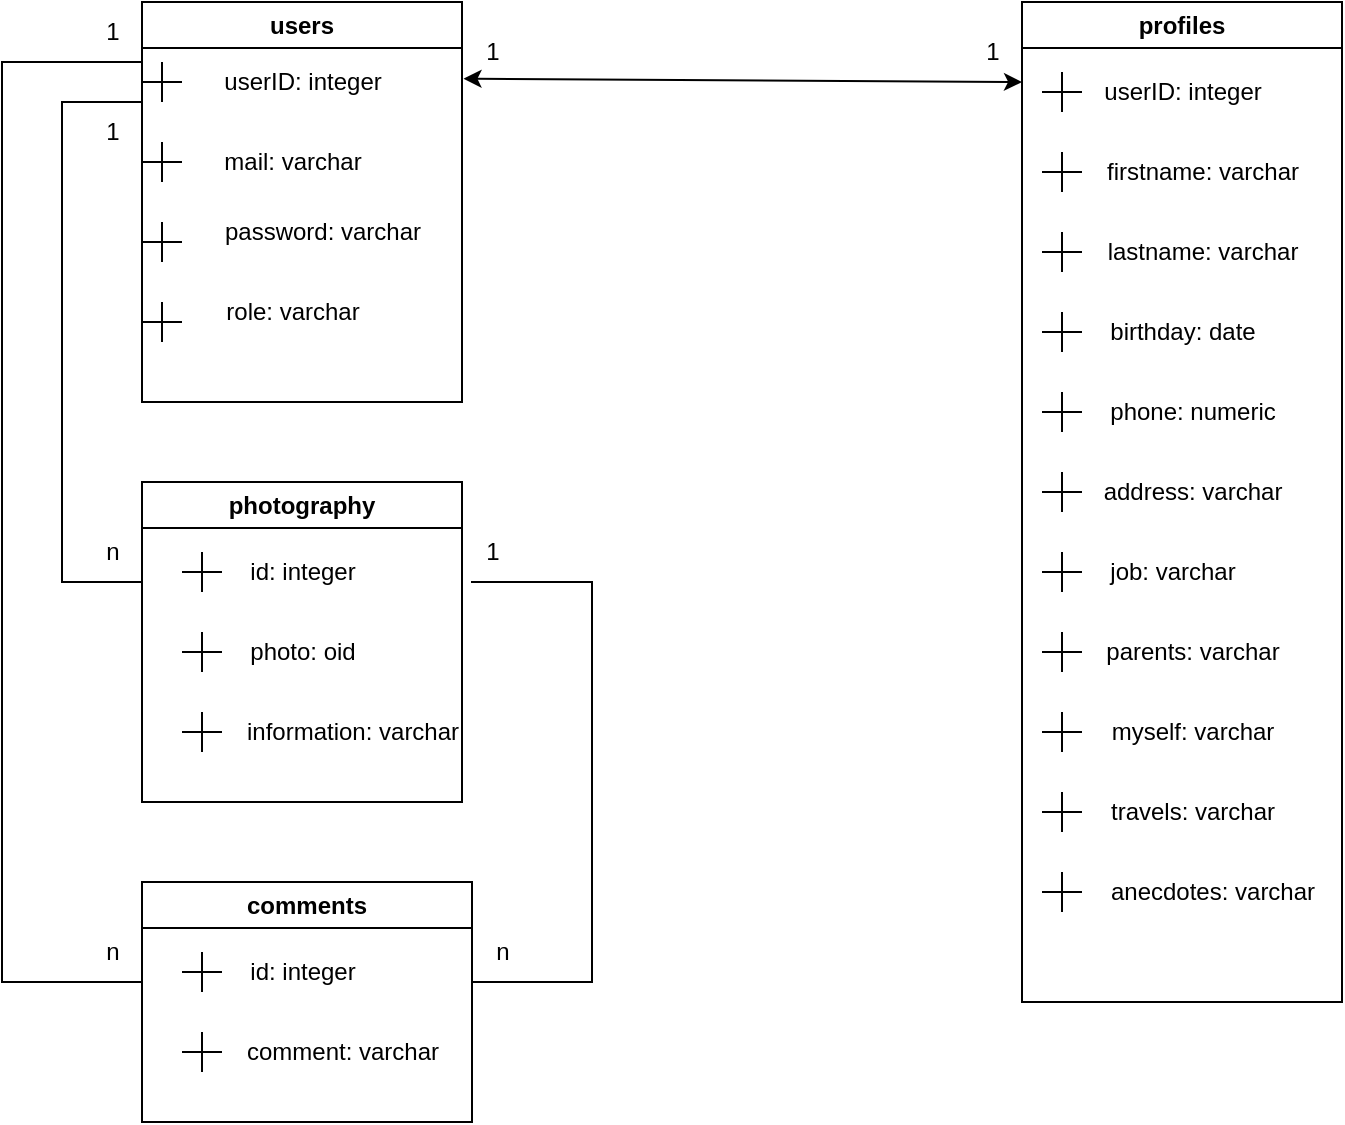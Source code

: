 <mxfile>
    <diagram id="3Mg6AQgYLVeWx0EcA6HJ" name="Page-1">
        <mxGraphModel dx="1002" dy="568" grid="1" gridSize="10" guides="1" tooltips="1" connect="1" arrows="1" fold="1" page="1" pageScale="1" pageWidth="850" pageHeight="1100" background="none" math="0" shadow="0">
            <root>
                <mxCell id="0"/>
                <mxCell id="1" parent="0"/>
                <mxCell id="2" value="users" style="swimlane;whiteSpace=wrap;html=1;" vertex="1" parent="1">
                    <mxGeometry x="200" y="40" width="160" height="200" as="geometry">
                        <mxRectangle x="40" y="40" width="70" height="30" as="alternateBounds"/>
                    </mxGeometry>
                </mxCell>
                <mxCell id="3" value="" style="shape=cross;whiteSpace=wrap;html=1;size=0;" vertex="1" parent="2">
                    <mxGeometry y="30" width="20" height="20" as="geometry"/>
                </mxCell>
                <mxCell id="4" value="userID: integer" style="text;html=1;align=center;verticalAlign=middle;resizable=0;points=[];autosize=1;strokeColor=none;fillColor=none;" vertex="1" parent="2">
                    <mxGeometry x="30" y="25" width="100" height="30" as="geometry"/>
                </mxCell>
                <mxCell id="6" value="" style="shape=cross;whiteSpace=wrap;html=1;size=0;" vertex="1" parent="2">
                    <mxGeometry y="70" width="20" height="20" as="geometry"/>
                </mxCell>
                <mxCell id="7" value="" style="shape=cross;whiteSpace=wrap;html=1;size=0;" vertex="1" parent="2">
                    <mxGeometry y="110" width="20" height="20" as="geometry"/>
                </mxCell>
                <mxCell id="8" value="" style="shape=cross;whiteSpace=wrap;html=1;size=0;" vertex="1" parent="2">
                    <mxGeometry y="150" width="20" height="20" as="geometry"/>
                </mxCell>
                <mxCell id="9" value="mail: varchar" style="text;html=1;align=center;verticalAlign=middle;resizable=0;points=[];autosize=1;strokeColor=none;fillColor=none;" vertex="1" parent="2">
                    <mxGeometry x="30" y="65" width="90" height="30" as="geometry"/>
                </mxCell>
                <mxCell id="10" value="password: varchar" style="text;html=1;align=center;verticalAlign=middle;resizable=0;points=[];autosize=1;strokeColor=none;fillColor=none;" vertex="1" parent="2">
                    <mxGeometry x="30" y="100" width="120" height="30" as="geometry"/>
                </mxCell>
                <mxCell id="11" value="role: varchar" style="text;html=1;align=center;verticalAlign=middle;resizable=0;points=[];autosize=1;strokeColor=none;fillColor=none;" vertex="1" parent="2">
                    <mxGeometry x="30" y="140" width="90" height="30" as="geometry"/>
                </mxCell>
                <mxCell id="12" value="profiles" style="swimlane;whiteSpace=wrap;html=1;" vertex="1" parent="1">
                    <mxGeometry x="640" y="40" width="160" height="500" as="geometry">
                        <mxRectangle x="40" y="40" width="70" height="30" as="alternateBounds"/>
                    </mxGeometry>
                </mxCell>
                <mxCell id="13" value="" style="shape=cross;whiteSpace=wrap;html=1;size=0;" vertex="1" parent="12">
                    <mxGeometry x="10" y="35" width="20" height="20" as="geometry"/>
                </mxCell>
                <mxCell id="14" value="userID: integer" style="text;html=1;align=center;verticalAlign=middle;resizable=0;points=[];autosize=1;strokeColor=none;fillColor=none;" vertex="1" parent="12">
                    <mxGeometry x="30" y="30" width="100" height="30" as="geometry"/>
                </mxCell>
                <mxCell id="15" value="" style="shape=cross;whiteSpace=wrap;html=1;size=0;" vertex="1" parent="12">
                    <mxGeometry x="10" y="75" width="20" height="20" as="geometry"/>
                </mxCell>
                <mxCell id="16" value="" style="shape=cross;whiteSpace=wrap;html=1;size=0;" vertex="1" parent="12">
                    <mxGeometry x="10" y="115" width="20" height="20" as="geometry"/>
                </mxCell>
                <mxCell id="17" value="" style="shape=cross;whiteSpace=wrap;html=1;size=0;" vertex="1" parent="12">
                    <mxGeometry x="10" y="155" width="20" height="20" as="geometry"/>
                </mxCell>
                <mxCell id="18" value="firstname: varchar" style="text;html=1;align=center;verticalAlign=middle;resizable=0;points=[];autosize=1;strokeColor=none;fillColor=none;" vertex="1" parent="12">
                    <mxGeometry x="30" y="70" width="120" height="30" as="geometry"/>
                </mxCell>
                <mxCell id="19" value="lastname: varchar" style="text;html=1;align=center;verticalAlign=middle;resizable=0;points=[];autosize=1;strokeColor=none;fillColor=none;" vertex="1" parent="12">
                    <mxGeometry x="30" y="110" width="120" height="30" as="geometry"/>
                </mxCell>
                <mxCell id="20" value="birthday: date" style="text;html=1;align=center;verticalAlign=middle;resizable=0;points=[];autosize=1;strokeColor=none;fillColor=none;" vertex="1" parent="12">
                    <mxGeometry x="30" y="150" width="100" height="30" as="geometry"/>
                </mxCell>
                <mxCell id="22" value="" style="shape=cross;whiteSpace=wrap;html=1;size=0;" vertex="1" parent="12">
                    <mxGeometry x="10" y="195" width="20" height="20" as="geometry"/>
                </mxCell>
                <mxCell id="23" value="" style="shape=cross;whiteSpace=wrap;html=1;size=0;" vertex="1" parent="12">
                    <mxGeometry x="10" y="235" width="20" height="20" as="geometry"/>
                </mxCell>
                <mxCell id="24" value="" style="shape=cross;whiteSpace=wrap;html=1;size=0;" vertex="1" parent="12">
                    <mxGeometry x="10" y="275" width="20" height="20" as="geometry"/>
                </mxCell>
                <mxCell id="25" value="" style="shape=cross;whiteSpace=wrap;html=1;size=0;" vertex="1" parent="12">
                    <mxGeometry x="10" y="315" width="20" height="20" as="geometry"/>
                </mxCell>
                <mxCell id="26" value="parents: varchar" style="text;html=1;align=center;verticalAlign=middle;resizable=0;points=[];autosize=1;strokeColor=none;fillColor=none;" vertex="1" parent="12">
                    <mxGeometry x="30" y="310" width="110" height="30" as="geometry"/>
                </mxCell>
                <mxCell id="27" value="phone: numeric" style="text;html=1;align=center;verticalAlign=middle;resizable=0;points=[];autosize=1;strokeColor=none;fillColor=none;" vertex="1" parent="12">
                    <mxGeometry x="30" y="190" width="110" height="30" as="geometry"/>
                </mxCell>
                <mxCell id="28" value="address: varchar" style="text;html=1;align=center;verticalAlign=middle;resizable=0;points=[];autosize=1;strokeColor=none;fillColor=none;" vertex="1" parent="12">
                    <mxGeometry x="30" y="230" width="110" height="30" as="geometry"/>
                </mxCell>
                <mxCell id="29" value="job: varchar" style="text;html=1;align=center;verticalAlign=middle;resizable=0;points=[];autosize=1;strokeColor=none;fillColor=none;" vertex="1" parent="12">
                    <mxGeometry x="30" y="270" width="90" height="30" as="geometry"/>
                </mxCell>
                <mxCell id="35" value="myself: varchar" style="text;html=1;align=center;verticalAlign=middle;resizable=0;points=[];autosize=1;strokeColor=none;fillColor=none;" vertex="1" parent="12">
                    <mxGeometry x="35" y="350" width="100" height="30" as="geometry"/>
                </mxCell>
                <mxCell id="31" value="" style="shape=cross;whiteSpace=wrap;html=1;size=0;" vertex="1" parent="12">
                    <mxGeometry x="10" y="355" width="20" height="20" as="geometry"/>
                </mxCell>
                <mxCell id="38" value="travels: varchar" style="text;html=1;align=center;verticalAlign=middle;resizable=0;points=[];autosize=1;strokeColor=none;fillColor=none;" vertex="1" parent="12">
                    <mxGeometry x="30" y="390" width="110" height="30" as="geometry"/>
                </mxCell>
                <mxCell id="39" value="" style="shape=cross;whiteSpace=wrap;html=1;size=0;" vertex="1" parent="12">
                    <mxGeometry x="10" y="395" width="20" height="20" as="geometry"/>
                </mxCell>
                <mxCell id="40" value="anecdotes: varchar" style="text;html=1;align=center;verticalAlign=middle;resizable=0;points=[];autosize=1;strokeColor=none;fillColor=none;" vertex="1" parent="12">
                    <mxGeometry x="30" y="430" width="130" height="30" as="geometry"/>
                </mxCell>
                <mxCell id="41" value="" style="shape=cross;whiteSpace=wrap;html=1;size=0;" vertex="1" parent="12">
                    <mxGeometry x="10" y="435" width="20" height="20" as="geometry"/>
                </mxCell>
                <mxCell id="43" value="" style="endArrow=classic;startArrow=classic;html=1;exitX=0.025;exitY=0.945;exitDx=0;exitDy=0;exitPerimeter=0;" edge="1" parent="1" source="44">
                    <mxGeometry width="50" height="50" relative="1" as="geometry">
                        <mxPoint x="200" y="80" as="sourcePoint"/>
                        <mxPoint x="640" y="80" as="targetPoint"/>
                    </mxGeometry>
                </mxCell>
                <mxCell id="44" value="1" style="text;html=1;align=center;verticalAlign=middle;resizable=0;points=[];autosize=1;strokeColor=none;fillColor=none;" vertex="1" parent="1">
                    <mxGeometry x="360" y="50" width="30" height="30" as="geometry"/>
                </mxCell>
                <mxCell id="45" value="1" style="text;html=1;align=center;verticalAlign=middle;resizable=0;points=[];autosize=1;strokeColor=none;fillColor=none;" vertex="1" parent="1">
                    <mxGeometry x="610" y="50" width="30" height="30" as="geometry"/>
                </mxCell>
                <mxCell id="46" value="photography" style="swimlane;whiteSpace=wrap;html=1;" vertex="1" parent="1">
                    <mxGeometry x="200" y="280" width="160" height="160" as="geometry">
                        <mxRectangle x="40" y="40" width="70" height="30" as="alternateBounds"/>
                    </mxGeometry>
                </mxCell>
                <mxCell id="47" value="" style="shape=cross;whiteSpace=wrap;html=1;size=0;" vertex="1" parent="46">
                    <mxGeometry x="20" y="35" width="20" height="20" as="geometry"/>
                </mxCell>
                <mxCell id="48" value="id: integer" style="text;html=1;align=center;verticalAlign=middle;resizable=0;points=[];autosize=1;strokeColor=none;fillColor=none;" vertex="1" parent="46">
                    <mxGeometry x="40" y="30" width="80" height="30" as="geometry"/>
                </mxCell>
                <mxCell id="49" value="" style="shape=cross;whiteSpace=wrap;html=1;size=0;" vertex="1" parent="46">
                    <mxGeometry x="20" y="75" width="20" height="20" as="geometry"/>
                </mxCell>
                <mxCell id="50" value="" style="shape=cross;whiteSpace=wrap;html=1;size=0;" vertex="1" parent="46">
                    <mxGeometry x="20" y="115" width="20" height="20" as="geometry"/>
                </mxCell>
                <mxCell id="52" value="photo: oid" style="text;html=1;align=center;verticalAlign=middle;resizable=0;points=[];autosize=1;strokeColor=none;fillColor=none;" vertex="1" parent="46">
                    <mxGeometry x="40" y="70" width="80" height="30" as="geometry"/>
                </mxCell>
                <mxCell id="53" value="information: varchar" style="text;html=1;align=center;verticalAlign=middle;resizable=0;points=[];autosize=1;strokeColor=none;fillColor=none;" vertex="1" parent="46">
                    <mxGeometry x="40" y="110" width="130" height="30" as="geometry"/>
                </mxCell>
                <mxCell id="55" value="comments" style="swimlane;whiteSpace=wrap;html=1;" vertex="1" parent="1">
                    <mxGeometry x="200" y="480" width="165" height="120" as="geometry">
                        <mxRectangle x="40" y="40" width="70" height="30" as="alternateBounds"/>
                    </mxGeometry>
                </mxCell>
                <mxCell id="56" value="" style="shape=cross;whiteSpace=wrap;html=1;size=0;" vertex="1" parent="55">
                    <mxGeometry x="20" y="35" width="20" height="20" as="geometry"/>
                </mxCell>
                <mxCell id="57" value="id: integer" style="text;html=1;align=center;verticalAlign=middle;resizable=0;points=[];autosize=1;strokeColor=none;fillColor=none;" vertex="1" parent="55">
                    <mxGeometry x="40" y="30" width="80" height="30" as="geometry"/>
                </mxCell>
                <mxCell id="58" value="" style="shape=cross;whiteSpace=wrap;html=1;size=0;" vertex="1" parent="55">
                    <mxGeometry x="20" y="75" width="20" height="20" as="geometry"/>
                </mxCell>
                <mxCell id="60" value="comment: varchar" style="text;html=1;align=center;verticalAlign=middle;resizable=0;points=[];autosize=1;strokeColor=none;fillColor=none;" vertex="1" parent="55">
                    <mxGeometry x="40" y="70" width="120" height="30" as="geometry"/>
                </mxCell>
                <mxCell id="63" value="" style="shape=partialRectangle;whiteSpace=wrap;html=1;bottom=1;right=1;left=1;top=0;fillColor=none;routingCenterX=-0.5;direction=south;" vertex="1" parent="1">
                    <mxGeometry x="160" y="90" width="40" height="240" as="geometry"/>
                </mxCell>
                <mxCell id="64" value="1" style="text;html=1;align=center;verticalAlign=middle;resizable=0;points=[];autosize=1;strokeColor=none;fillColor=none;" vertex="1" parent="1">
                    <mxGeometry x="170" y="90" width="30" height="30" as="geometry"/>
                </mxCell>
                <mxCell id="65" value="n" style="text;html=1;align=center;verticalAlign=middle;resizable=0;points=[];autosize=1;strokeColor=none;fillColor=none;" vertex="1" parent="1">
                    <mxGeometry x="170" y="300" width="30" height="30" as="geometry"/>
                </mxCell>
                <mxCell id="66" value="" style="shape=partialRectangle;whiteSpace=wrap;html=1;bottom=1;right=1;left=1;top=0;fillColor=none;routingCenterX=-0.5;direction=south;" vertex="1" parent="1">
                    <mxGeometry x="130" y="70" width="70" height="460" as="geometry"/>
                </mxCell>
                <mxCell id="68" value="n" style="text;html=1;align=center;verticalAlign=middle;resizable=0;points=[];autosize=1;strokeColor=none;fillColor=none;" vertex="1" parent="1">
                    <mxGeometry x="170" y="500" width="30" height="30" as="geometry"/>
                </mxCell>
                <mxCell id="69" value="1" style="text;html=1;align=center;verticalAlign=middle;resizable=0;points=[];autosize=1;strokeColor=none;fillColor=none;" vertex="1" parent="1">
                    <mxGeometry x="170" y="40" width="30" height="30" as="geometry"/>
                </mxCell>
                <mxCell id="70" value="" style="shape=partialRectangle;whiteSpace=wrap;html=1;bottom=1;right=1;left=1;top=0;fillColor=none;routingCenterX=-0.5;direction=north;" vertex="1" parent="1">
                    <mxGeometry x="365" y="330" width="60" height="200" as="geometry"/>
                </mxCell>
                <mxCell id="71" value="1" style="text;html=1;align=center;verticalAlign=middle;resizable=0;points=[];autosize=1;strokeColor=none;fillColor=none;" vertex="1" parent="1">
                    <mxGeometry x="360" y="300" width="30" height="30" as="geometry"/>
                </mxCell>
                <mxCell id="72" value="n" style="text;html=1;align=center;verticalAlign=middle;resizable=0;points=[];autosize=1;strokeColor=none;fillColor=none;" vertex="1" parent="1">
                    <mxGeometry x="365" y="500" width="30" height="30" as="geometry"/>
                </mxCell>
            </root>
        </mxGraphModel>
    </diagram>
</mxfile>